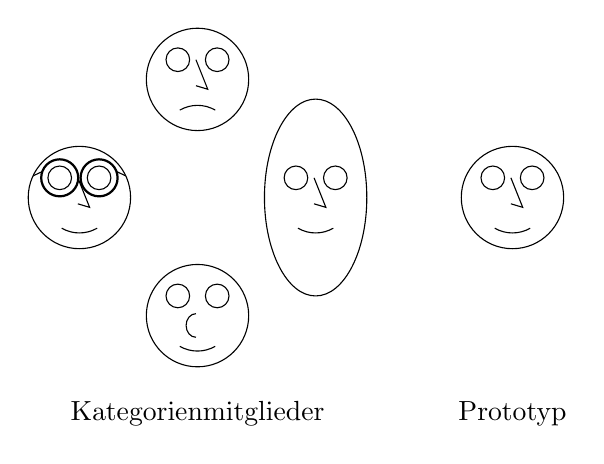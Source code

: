 \begin{tikzpicture}
    % the normal smiley - oh gosh :D
    \draw (1,0) circle [radius=0.65cm];
    % eyes
    \draw (0.75,0.25) circle [radius=0.15cm];
    \draw (1.25,0.25) circle [radius=0.15cm];
    % nose
    \draw (0.98,0.25) -- ++(0.15,-0.375) -- ++(-0.15,0.045);
    % mouth
    \draw (1,0)++(240:0.45cm) arc (240:300:0.45cm);

    \begin{scope}[xshift=-5.5cm]
        \draw (1,0) circle [radius=0.65cm];
        % eyes
        \draw (0.75,0.25) circle [radius=0.15cm];
        \draw (1.25,0.25) circle [radius=0.15cm];
        % nose
        \draw (0.98,0.25) -- ++(0.15,-0.375) -- ++(-0.15,0.045);
        % mouth
        \draw (1,0)++(240:0.45cm) arc (240:300:0.45cm);  
        % glasses  
        \draw[thick] (0.75,0.25) circle [radius=0.235cm];
        \draw[thick] (1.25,0.25) circle [radius=0.235cm];
        \draw (0.75,0.25)++(160:0.235cm) -- ($(1,0)+(155:0.65cm)$);
        \draw (1.25,0.25)++(20:0.235cm) -- ($(1,0)+(25:0.65cm)$);
    \end{scope}

    \begin{scope}[xshift=-2.5cm]
        \draw (1,0) ellipse [x radius=0.65cm, y radius=1.25cm];
        % eyes
        \draw (0.75,0.25) circle [radius=0.15cm];
        \draw (1.25,0.25) circle [radius=0.15cm];
        % nose
        \draw (0.98,0.25) -- ++(0.15,-0.375) -- ++(-0.15,0.045);
        % mouth
        \draw (1,0)++(240:0.45cm) arc (240:300:0.45cm);  
    \end{scope}

    \begin{scope}[xshift=-4cm, yshift=1.5cm]
        \draw (1,0) circle [radius=0.65cm];
        % eyes
        \draw (0.75,0.25) circle [radius=0.15cm];
        \draw (1.25,0.25) circle [radius=0.15cm];
        % nose
        \draw (0.98,0.25) -- ++(0.15,-0.375) -- ++(-0.15,0.045);
        % mouth
        \draw (1,0)++(240:0.45cm) arc (120:60:0.45cm);  
    \end{scope}

    \begin{scope}[xshift=-4cm, yshift=-1.5cm]
        \draw (1,0) circle [radius=0.65cm];
        % eyes
        \draw (0.75,0.25) circle [radius=0.15cm];
        \draw (1.25,0.25) circle [radius=0.15cm];
        % nose
        \draw (0.98,0.025) arc (90:270:0.125cm and 0.15cm);
        % mouth
        \draw (1,0)++(240:0.45cm) arc (240:300:0.45cm);  
    \end{scope}

    % Legend

    \node at(1,-2.75) {Prototyp};
    \node at(-3,-2.75) {Kategorienmitglieder};

\end{tikzpicture}